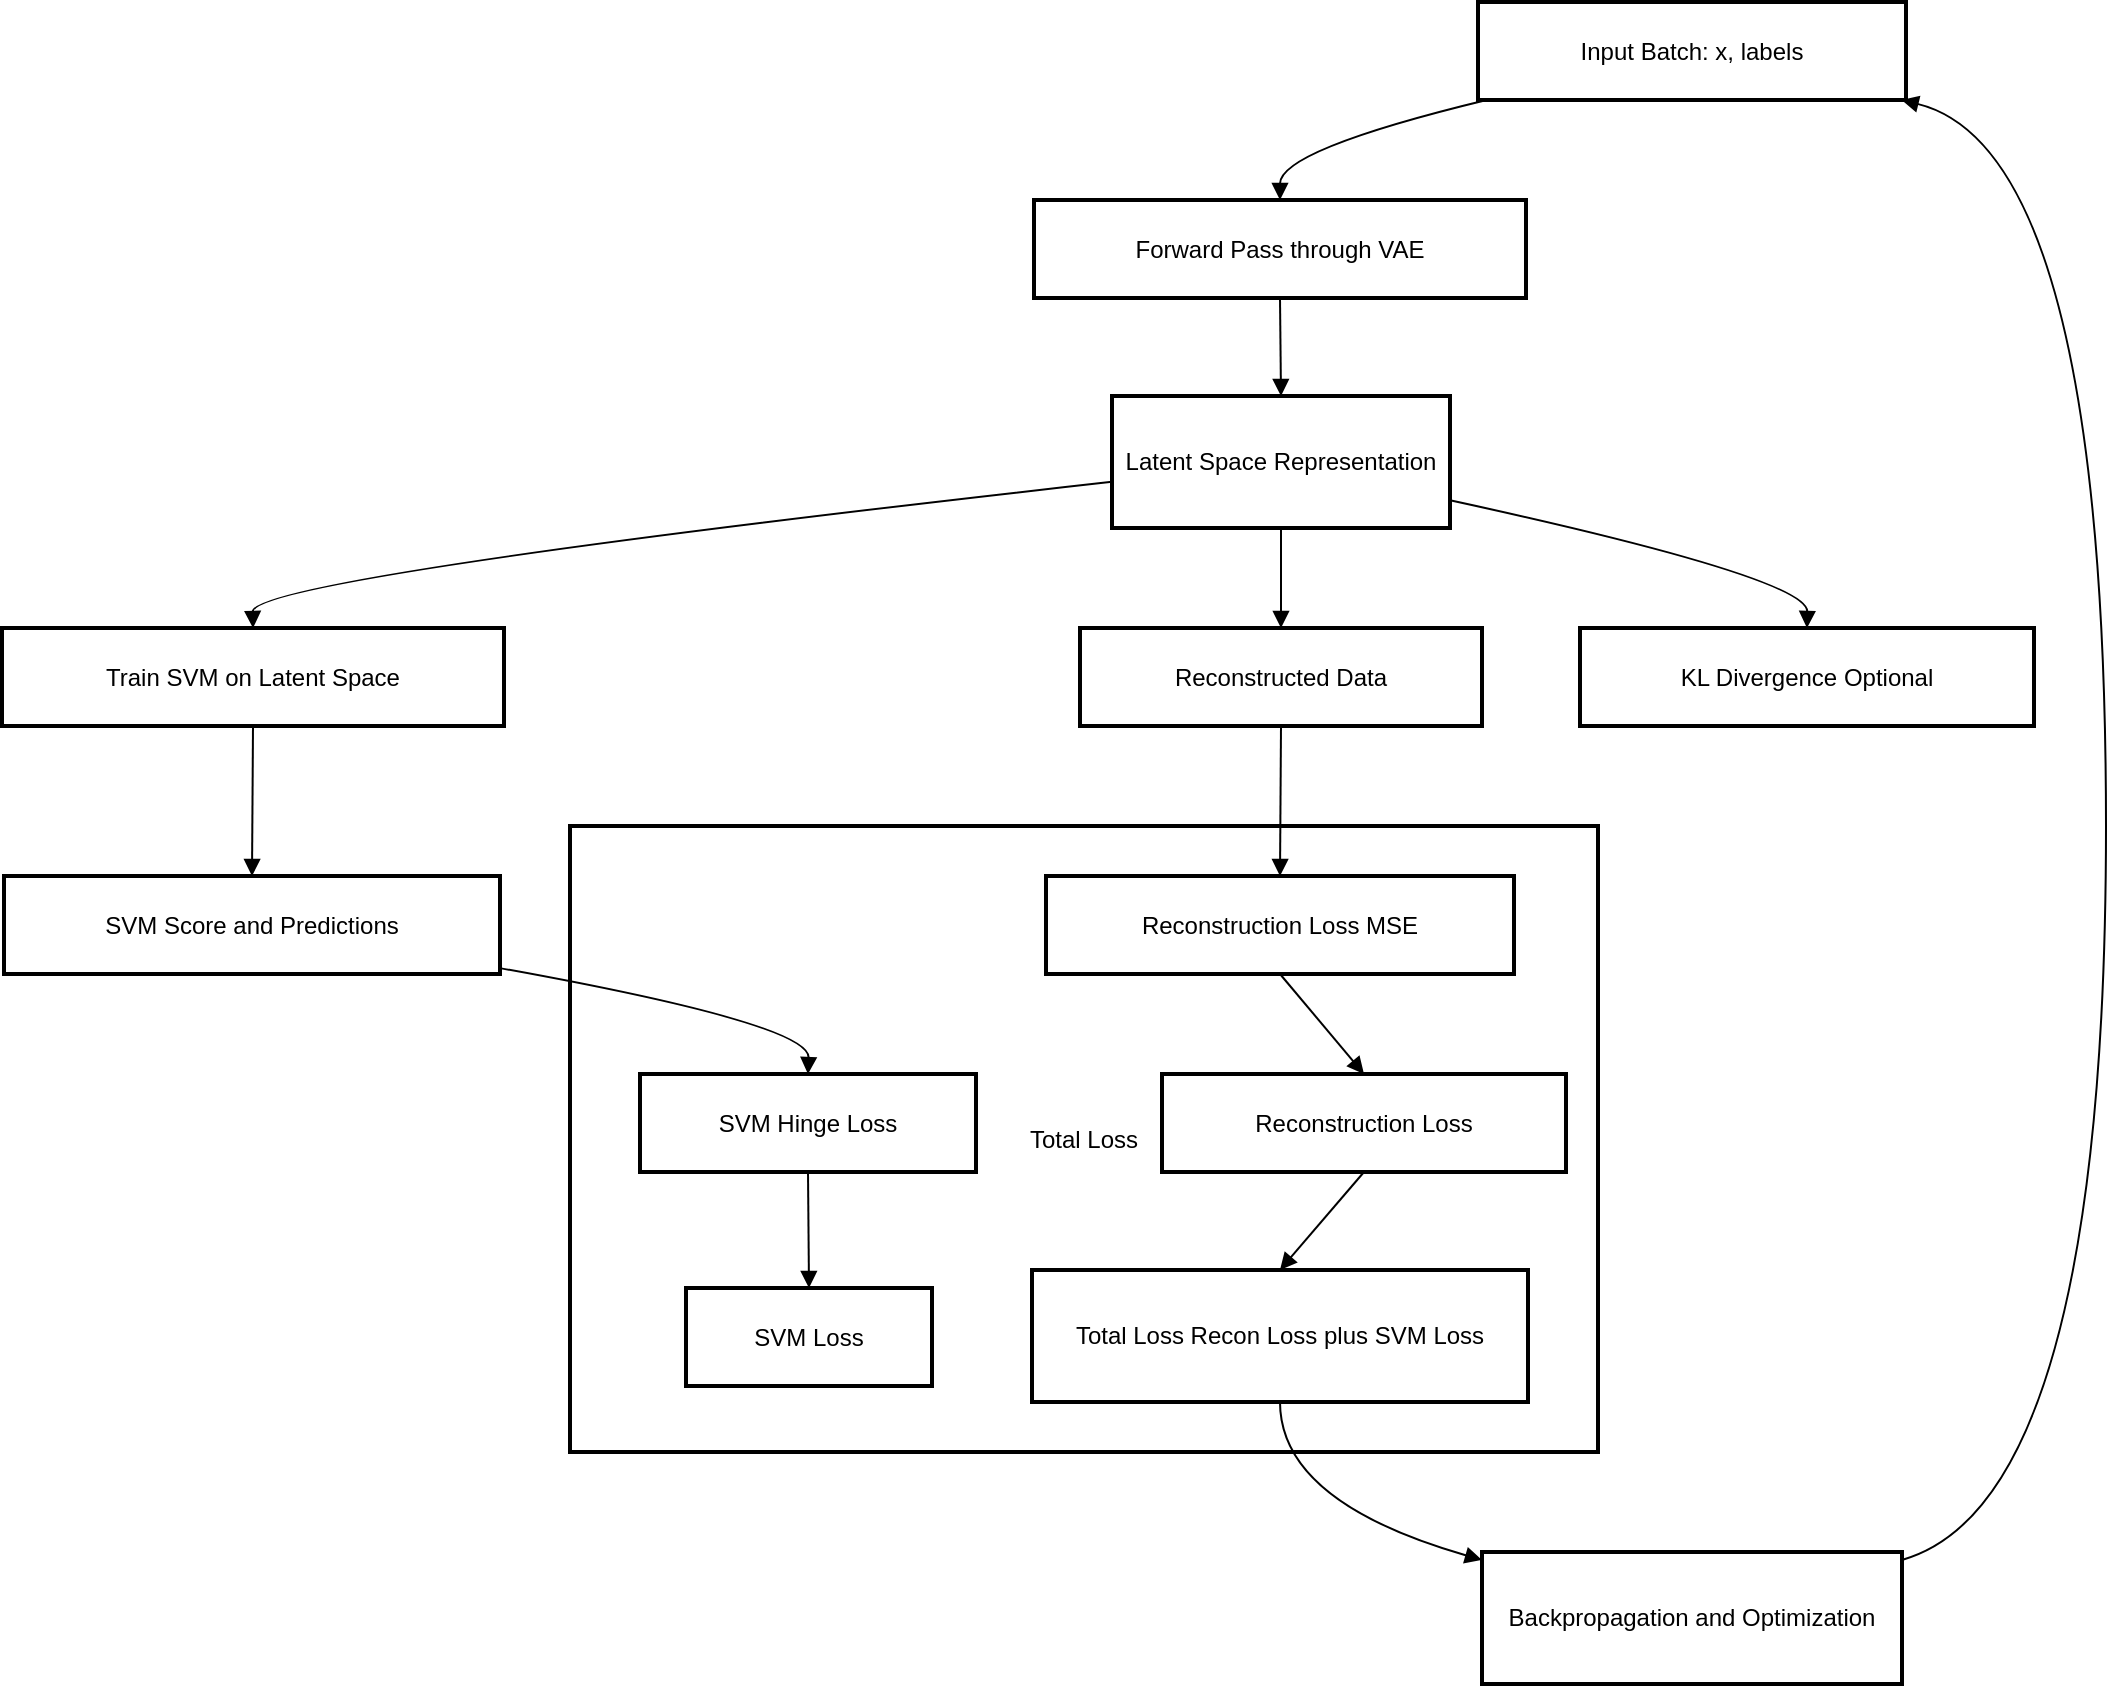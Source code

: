 <mxfile version="24.7.14">
  <diagram name="Page-1" id="neECc9As55N4GsjoR-x9">
    <mxGraphModel dx="1677" dy="-1415" grid="1" gridSize="10" guides="1" tooltips="1" connect="1" arrows="1" fold="1" page="1" pageScale="1" pageWidth="850" pageHeight="1100" math="0" shadow="0">
      <root>
        <mxCell id="0" />
        <mxCell id="1" parent="0" />
        <mxCell id="3vhpIhm869JW1UPPYlDq-1" value="Total Loss" style="whiteSpace=wrap;strokeWidth=2;" vertex="1" parent="1">
          <mxGeometry x="314" y="2752" width="514" height="313" as="geometry" />
        </mxCell>
        <mxCell id="3vhpIhm869JW1UPPYlDq-2" value="Input Batch: x, labels" style="whiteSpace=wrap;strokeWidth=2;" vertex="1" parent="1">
          <mxGeometry x="768" y="2340" width="214" height="49" as="geometry" />
        </mxCell>
        <mxCell id="3vhpIhm869JW1UPPYlDq-3" value="Forward Pass through VAE" style="whiteSpace=wrap;strokeWidth=2;" vertex="1" parent="1">
          <mxGeometry x="546" y="2439" width="246" height="49" as="geometry" />
        </mxCell>
        <mxCell id="3vhpIhm869JW1UPPYlDq-4" value="Latent Space Representation" style="whiteSpace=wrap;strokeWidth=2;" vertex="1" parent="1">
          <mxGeometry x="585" y="2537" width="169" height="66" as="geometry" />
        </mxCell>
        <mxCell id="3vhpIhm869JW1UPPYlDq-5" value="Reconstructed Data" style="whiteSpace=wrap;strokeWidth=2;" vertex="1" parent="1">
          <mxGeometry x="569" y="2653" width="201" height="49" as="geometry" />
        </mxCell>
        <mxCell id="3vhpIhm869JW1UPPYlDq-6" value="Train SVM on Latent Space" style="whiteSpace=wrap;strokeWidth=2;" vertex="1" parent="1">
          <mxGeometry x="30" y="2653" width="251" height="49" as="geometry" />
        </mxCell>
        <mxCell id="3vhpIhm869JW1UPPYlDq-7" value="SVM Score and Predictions" style="whiteSpace=wrap;strokeWidth=2;" vertex="1" parent="1">
          <mxGeometry x="31" y="2777" width="248" height="49" as="geometry" />
        </mxCell>
        <mxCell id="3vhpIhm869JW1UPPYlDq-8" value="SVM Hinge Loss" style="whiteSpace=wrap;strokeWidth=2;" vertex="1" parent="1">
          <mxGeometry x="349" y="2876" width="168" height="49" as="geometry" />
        </mxCell>
        <mxCell id="3vhpIhm869JW1UPPYlDq-9" value="Reconstruction Loss MSE" style="whiteSpace=wrap;strokeWidth=2;" vertex="1" parent="1">
          <mxGeometry x="552" y="2777" width="234" height="49" as="geometry" />
        </mxCell>
        <mxCell id="3vhpIhm869JW1UPPYlDq-10" value="KL Divergence Optional" style="whiteSpace=wrap;strokeWidth=2;" vertex="1" parent="1">
          <mxGeometry x="819" y="2653" width="227" height="49" as="geometry" />
        </mxCell>
        <mxCell id="3vhpIhm869JW1UPPYlDq-11" value="Reconstruction Loss" style="whiteSpace=wrap;strokeWidth=2;" vertex="1" parent="1">
          <mxGeometry x="610" y="2876" width="202" height="49" as="geometry" />
        </mxCell>
        <mxCell id="3vhpIhm869JW1UPPYlDq-12" value="SVM Loss" style="whiteSpace=wrap;strokeWidth=2;" vertex="1" parent="1">
          <mxGeometry x="372" y="2983" width="123" height="49" as="geometry" />
        </mxCell>
        <mxCell id="3vhpIhm869JW1UPPYlDq-13" value="Total Loss Recon Loss plus SVM Loss" style="whiteSpace=wrap;strokeWidth=2;" vertex="1" parent="1">
          <mxGeometry x="545" y="2974" width="248" height="66" as="geometry" />
        </mxCell>
        <mxCell id="3vhpIhm869JW1UPPYlDq-14" value="Backpropagation and Optimization" style="whiteSpace=wrap;strokeWidth=2;" vertex="1" parent="1">
          <mxGeometry x="770" y="3115" width="210" height="66" as="geometry" />
        </mxCell>
        <mxCell id="3vhpIhm869JW1UPPYlDq-15" value="" style="curved=1;startArrow=none;endArrow=block;exitX=0.03;exitY=0.99;entryX=0.5;entryY=-0.01;rounded=0;" edge="1" parent="1" source="3vhpIhm869JW1UPPYlDq-2" target="3vhpIhm869JW1UPPYlDq-3">
          <mxGeometry relative="1" as="geometry">
            <Array as="points">
              <mxPoint x="669" y="2414" />
            </Array>
          </mxGeometry>
        </mxCell>
        <mxCell id="3vhpIhm869JW1UPPYlDq-16" value="" style="curved=1;startArrow=none;endArrow=block;exitX=0.5;exitY=0.98;entryX=0.5;entryY=0;rounded=0;" edge="1" parent="1" source="3vhpIhm869JW1UPPYlDq-3" target="3vhpIhm869JW1UPPYlDq-4">
          <mxGeometry relative="1" as="geometry">
            <Array as="points" />
          </mxGeometry>
        </mxCell>
        <mxCell id="3vhpIhm869JW1UPPYlDq-17" value="" style="curved=1;startArrow=none;endArrow=block;exitX=0.5;exitY=1.01;entryX=0.5;entryY=0.01;rounded=0;" edge="1" parent="1" source="3vhpIhm869JW1UPPYlDq-4" target="3vhpIhm869JW1UPPYlDq-5">
          <mxGeometry relative="1" as="geometry">
            <Array as="points" />
          </mxGeometry>
        </mxCell>
        <mxCell id="3vhpIhm869JW1UPPYlDq-18" value="" style="curved=1;startArrow=none;endArrow=block;exitX=0;exitY=0.65;entryX=0.5;entryY=0.01;rounded=0;" edge="1" parent="1" source="3vhpIhm869JW1UPPYlDq-4" target="3vhpIhm869JW1UPPYlDq-6">
          <mxGeometry relative="1" as="geometry">
            <Array as="points">
              <mxPoint x="155" y="2628" />
            </Array>
          </mxGeometry>
        </mxCell>
        <mxCell id="3vhpIhm869JW1UPPYlDq-19" value="" style="curved=1;startArrow=none;endArrow=block;exitX=0.5;exitY=1;entryX=0.5;entryY=0;rounded=0;" edge="1" parent="1" source="3vhpIhm869JW1UPPYlDq-6" target="3vhpIhm869JW1UPPYlDq-7">
          <mxGeometry relative="1" as="geometry">
            <Array as="points" />
          </mxGeometry>
        </mxCell>
        <mxCell id="3vhpIhm869JW1UPPYlDq-20" value="" style="curved=1;startArrow=none;endArrow=block;exitX=1;exitY=0.94;entryX=0.5;entryY=-0.01;rounded=0;" edge="1" parent="1" source="3vhpIhm869JW1UPPYlDq-7" target="3vhpIhm869JW1UPPYlDq-8">
          <mxGeometry relative="1" as="geometry">
            <Array as="points">
              <mxPoint x="434" y="2851" />
            </Array>
          </mxGeometry>
        </mxCell>
        <mxCell id="3vhpIhm869JW1UPPYlDq-21" value="" style="curved=1;startArrow=none;endArrow=block;exitX=0.5;exitY=1;entryX=0.5;entryY=0;rounded=0;" edge="1" parent="1" source="3vhpIhm869JW1UPPYlDq-5" target="3vhpIhm869JW1UPPYlDq-9">
          <mxGeometry relative="1" as="geometry">
            <Array as="points" />
          </mxGeometry>
        </mxCell>
        <mxCell id="3vhpIhm869JW1UPPYlDq-22" value="" style="curved=1;startArrow=none;endArrow=block;exitX=1;exitY=0.79;entryX=0.5;entryY=0.01;rounded=0;" edge="1" parent="1" source="3vhpIhm869JW1UPPYlDq-4" target="3vhpIhm869JW1UPPYlDq-10">
          <mxGeometry relative="1" as="geometry">
            <Array as="points">
              <mxPoint x="933" y="2628" />
            </Array>
          </mxGeometry>
        </mxCell>
        <mxCell id="3vhpIhm869JW1UPPYlDq-23" value="" style="curved=1;startArrow=none;endArrow=block;exitX=0.5;exitY=0.99;entryX=0.5;entryY=-0.01;rounded=0;" edge="1" parent="1" source="3vhpIhm869JW1UPPYlDq-9" target="3vhpIhm869JW1UPPYlDq-11">
          <mxGeometry relative="1" as="geometry">
            <Array as="points" />
          </mxGeometry>
        </mxCell>
        <mxCell id="3vhpIhm869JW1UPPYlDq-24" value="" style="curved=1;startArrow=none;endArrow=block;exitX=0.5;exitY=0.98;entryX=0.5;entryY=0;rounded=0;" edge="1" parent="1" source="3vhpIhm869JW1UPPYlDq-8" target="3vhpIhm869JW1UPPYlDq-12">
          <mxGeometry relative="1" as="geometry">
            <Array as="points" />
          </mxGeometry>
        </mxCell>
        <mxCell id="3vhpIhm869JW1UPPYlDq-25" value="" style="curved=1;startArrow=none;endArrow=block;exitX=0.5;exitY=0.98;entryX=0.5;entryY=0;rounded=0;" edge="1" parent="1" source="3vhpIhm869JW1UPPYlDq-11" target="3vhpIhm869JW1UPPYlDq-13">
          <mxGeometry relative="1" as="geometry">
            <Array as="points" />
          </mxGeometry>
        </mxCell>
        <mxCell id="3vhpIhm869JW1UPPYlDq-26" value="" style="curved=1;startArrow=none;endArrow=block;exitX=0.5;exitY=1.01;entryX=0;entryY=0.06;rounded=0;" edge="1" parent="1" source="3vhpIhm869JW1UPPYlDq-13" target="3vhpIhm869JW1UPPYlDq-14">
          <mxGeometry relative="1" as="geometry">
            <Array as="points">
              <mxPoint x="669" y="3090" />
            </Array>
          </mxGeometry>
        </mxCell>
        <mxCell id="3vhpIhm869JW1UPPYlDq-27" value="" style="curved=1;startArrow=none;endArrow=block;exitX=1;exitY=0.06;entryX=0.98;entryY=0.99;rounded=0;" edge="1" parent="1" source="3vhpIhm869JW1UPPYlDq-14" target="3vhpIhm869JW1UPPYlDq-2">
          <mxGeometry relative="1" as="geometry">
            <Array as="points">
              <mxPoint x="1082" y="3090" />
              <mxPoint x="1082" y="2414" />
            </Array>
          </mxGeometry>
        </mxCell>
      </root>
    </mxGraphModel>
  </diagram>
</mxfile>
